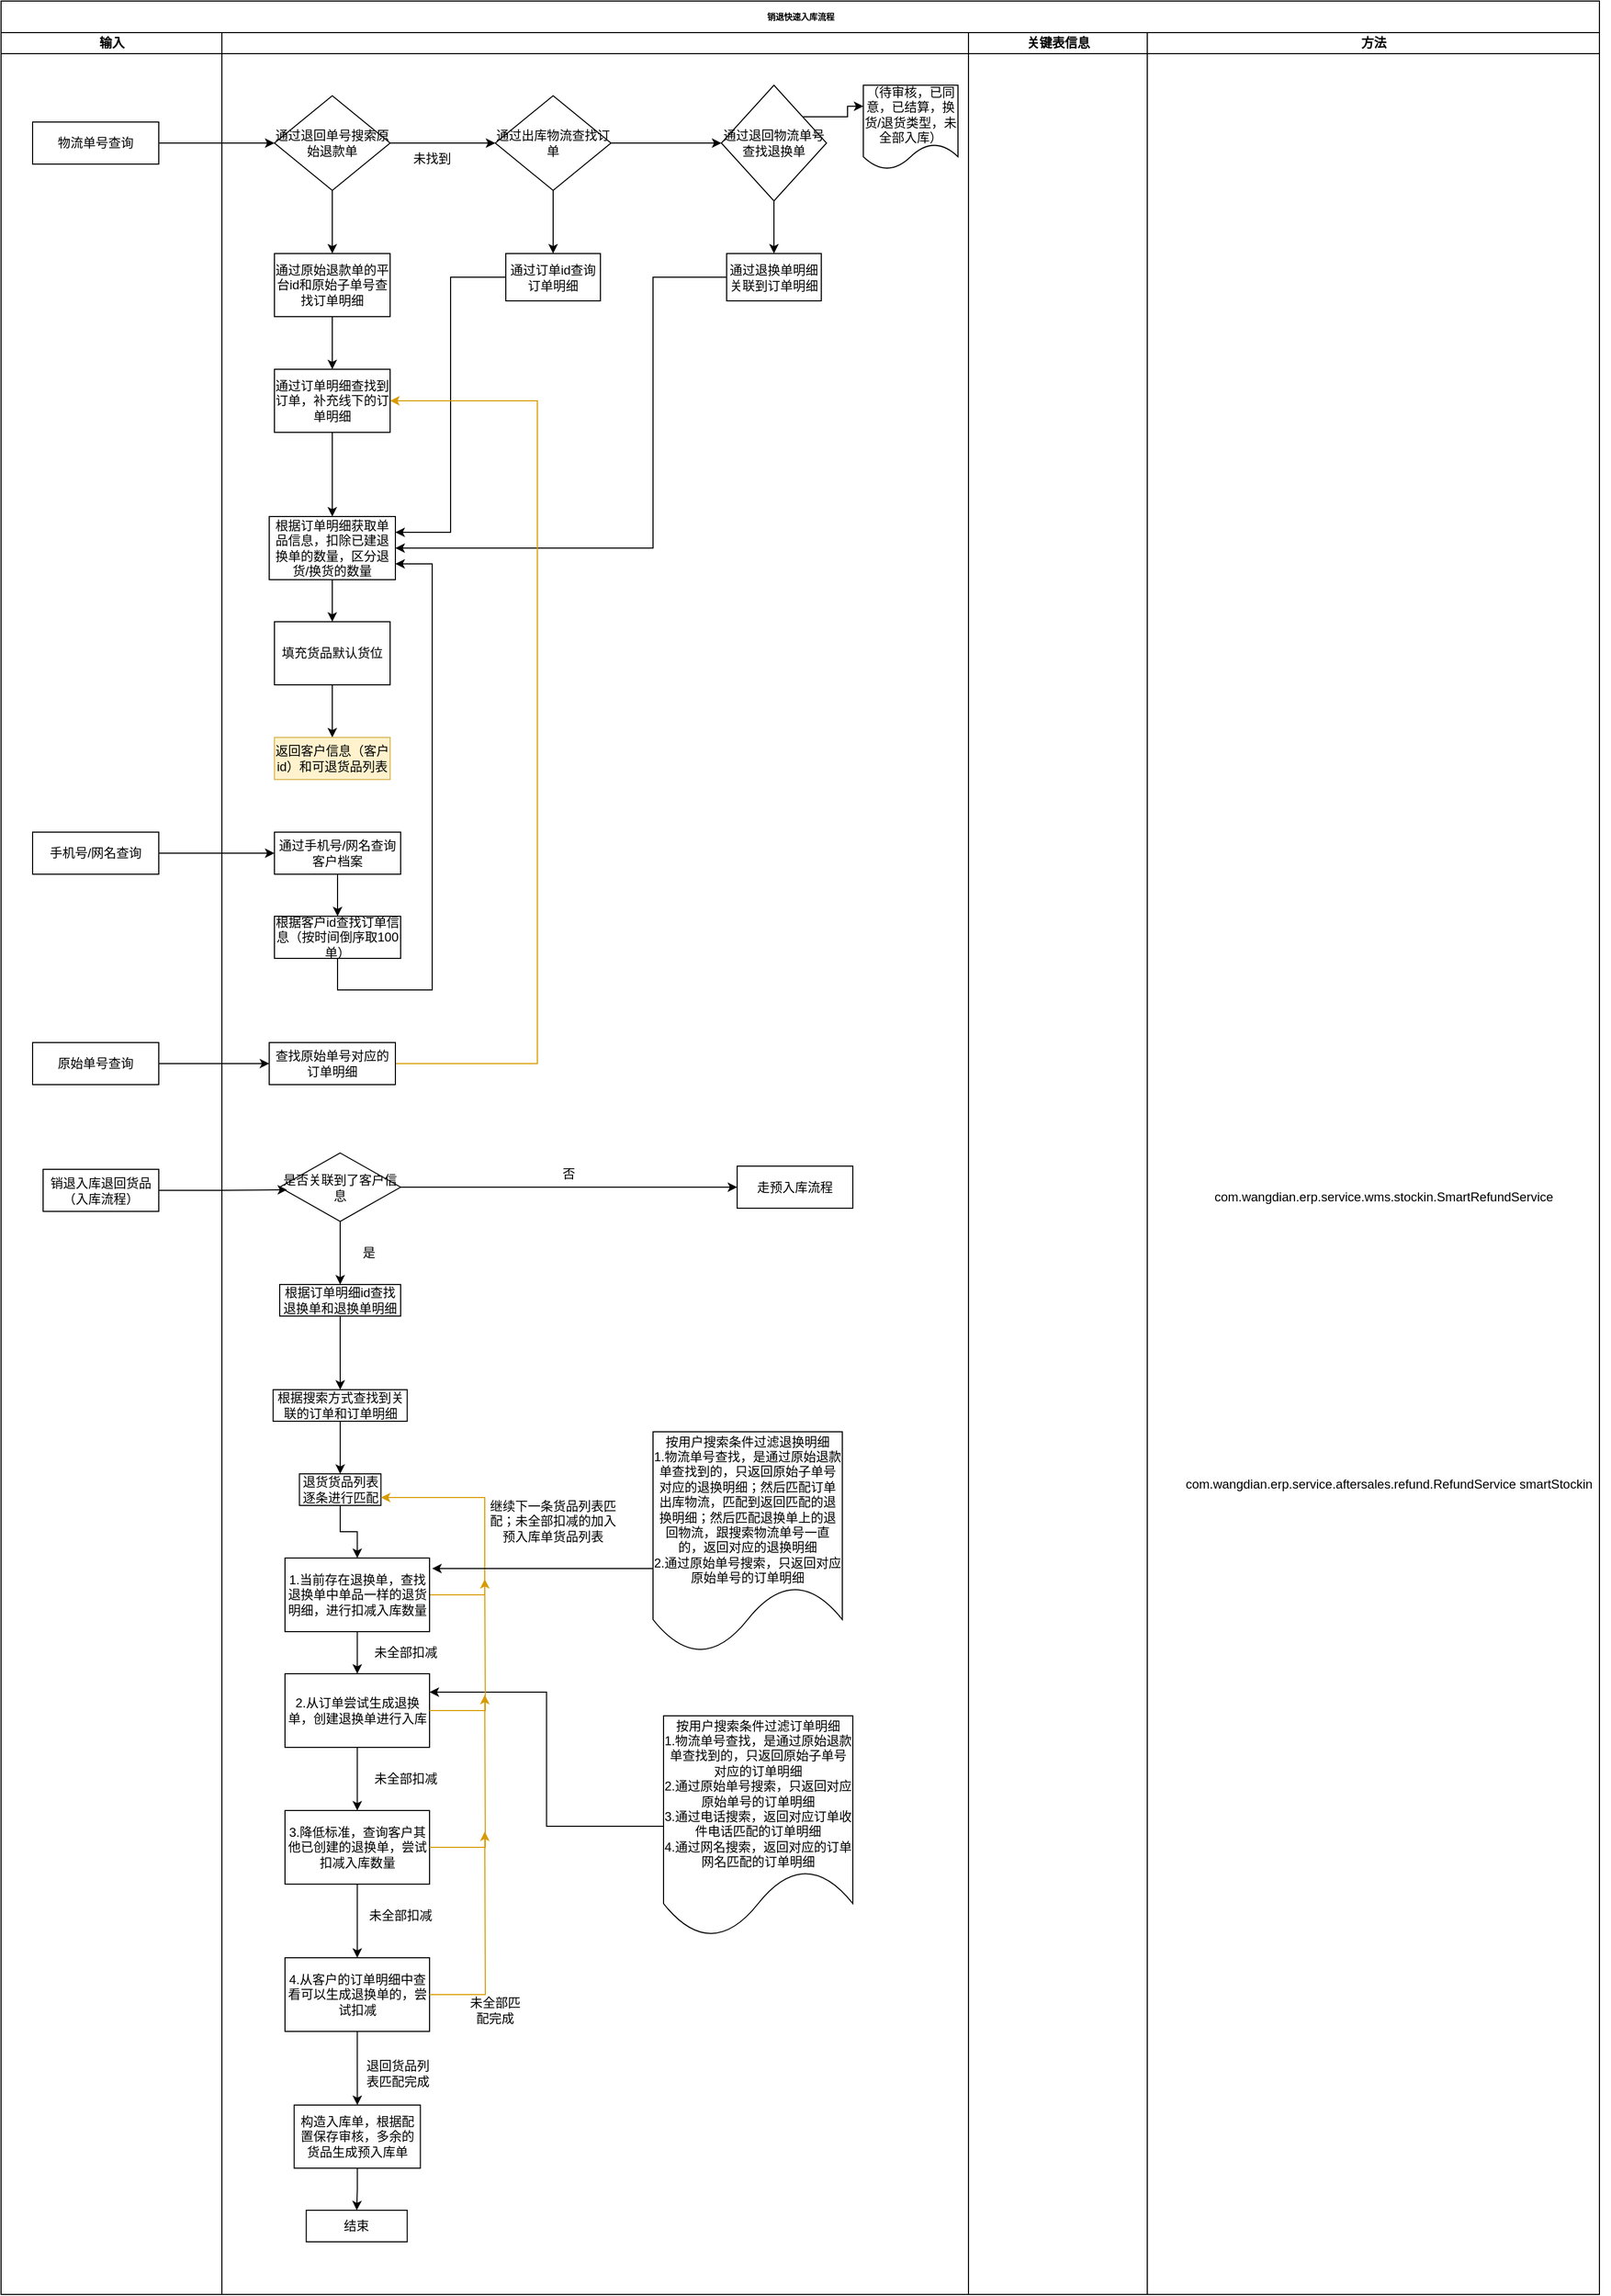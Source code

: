 <mxfile version="14.4.3" type="device"><diagram name="Page-1" id="74e2e168-ea6b-b213-b513-2b3c1d86103e"><mxGraphModel dx="1024" dy="592" grid="1" gridSize="10" guides="1" tooltips="1" connect="1" arrows="1" fold="1" page="1" pageScale="1" pageWidth="1100" pageHeight="850" background="#ffffff" math="0" shadow="0"><root><mxCell id="0"/><mxCell id="1" parent="0"/><mxCell id="77e6c97f196da883-1" value="销退快速入库流程" style="swimlane;html=1;childLayout=stackLayout;startSize=30;rounded=0;shadow=0;labelBackgroundColor=none;strokeWidth=1;fontFamily=Verdana;fontSize=8;align=center;" parent="1" vertex="1"><mxGeometry x="170" y="150" width="1520" height="2180" as="geometry"/></mxCell><mxCell id="77e6c97f196da883-2" value="输入" style="swimlane;html=1;startSize=20;" parent="77e6c97f196da883-1" vertex="1"><mxGeometry y="30" width="210" height="2150" as="geometry"/></mxCell><mxCell id="l6Jt8YggfHs2XEu1jmWn-1" value="物流单号查询" style="rounded=0;whiteSpace=wrap;html=1;" parent="77e6c97f196da883-2" vertex="1"><mxGeometry x="30" y="85" width="120" height="40" as="geometry"/></mxCell><mxCell id="l6Jt8YggfHs2XEu1jmWn-2" value="手机号/网名查询" style="rounded=0;whiteSpace=wrap;html=1;" parent="77e6c97f196da883-2" vertex="1"><mxGeometry x="30" y="760" width="120" height="40" as="geometry"/></mxCell><mxCell id="l6Jt8YggfHs2XEu1jmWn-4" value="原始单号查询" style="rounded=0;whiteSpace=wrap;html=1;" parent="77e6c97f196da883-2" vertex="1"><mxGeometry x="30" y="960" width="120" height="40" as="geometry"/></mxCell><mxCell id="l6Jt8YggfHs2XEu1jmWn-70" value="销退入库退回货品（入库流程）" style="rounded=0;whiteSpace=wrap;html=1;" parent="77e6c97f196da883-2" vertex="1"><mxGeometry x="40" y="1080.5" width="110" height="40" as="geometry"/></mxCell><mxCell id="77e6c97f196da883-3" value="&lt;br&gt;&lt;br&gt;" style="swimlane;html=1;startSize=20;" parent="77e6c97f196da883-1" vertex="1"><mxGeometry x="210" y="30" width="710" height="2150" as="geometry"/></mxCell><mxCell id="l6Jt8YggfHs2XEu1jmWn-8" style="edgeStyle=orthogonalEdgeStyle;rounded=0;orthogonalLoop=1;jettySize=auto;html=1;" parent="77e6c97f196da883-3" source="l6Jt8YggfHs2XEu1jmWn-5" target="l6Jt8YggfHs2XEu1jmWn-7" edge="1"><mxGeometry relative="1" as="geometry"/></mxCell><mxCell id="l6Jt8YggfHs2XEu1jmWn-14" style="edgeStyle=orthogonalEdgeStyle;rounded=0;orthogonalLoop=1;jettySize=auto;html=1;" parent="77e6c97f196da883-3" source="l6Jt8YggfHs2XEu1jmWn-5" target="l6Jt8YggfHs2XEu1jmWn-13" edge="1"><mxGeometry relative="1" as="geometry"/></mxCell><mxCell id="l6Jt8YggfHs2XEu1jmWn-5" value="通过退回单号搜索原始退款单" style="rhombus;whiteSpace=wrap;html=1;" parent="77e6c97f196da883-3" vertex="1"><mxGeometry x="50" y="60" width="110" height="90" as="geometry"/></mxCell><mxCell id="l6Jt8YggfHs2XEu1jmWn-24" style="edgeStyle=orthogonalEdgeStyle;rounded=0;orthogonalLoop=1;jettySize=auto;html=1;entryX=0.5;entryY=0;entryDx=0;entryDy=0;" parent="77e6c97f196da883-3" source="l6Jt8YggfHs2XEu1jmWn-7" target="l6Jt8YggfHs2XEu1jmWn-22" edge="1"><mxGeometry relative="1" as="geometry"/></mxCell><mxCell id="l6Jt8YggfHs2XEu1jmWn-26" style="edgeStyle=orthogonalEdgeStyle;rounded=0;orthogonalLoop=1;jettySize=auto;html=1;entryX=0;entryY=0.5;entryDx=0;entryDy=0;" parent="77e6c97f196da883-3" source="l6Jt8YggfHs2XEu1jmWn-7" target="l6Jt8YggfHs2XEu1jmWn-25" edge="1"><mxGeometry relative="1" as="geometry"/></mxCell><mxCell id="l6Jt8YggfHs2XEu1jmWn-7" value="通过出库物流查找订单" style="rhombus;whiteSpace=wrap;html=1;" parent="77e6c97f196da883-3" vertex="1"><mxGeometry x="260" y="60" width="110" height="90" as="geometry"/></mxCell><mxCell id="l6Jt8YggfHs2XEu1jmWn-12" value="未找到" style="text;html=1;strokeColor=none;fillColor=none;align=center;verticalAlign=middle;whiteSpace=wrap;rounded=0;" parent="77e6c97f196da883-3" vertex="1"><mxGeometry x="180" y="110" width="40" height="20" as="geometry"/></mxCell><mxCell id="l6Jt8YggfHs2XEu1jmWn-19" style="edgeStyle=orthogonalEdgeStyle;rounded=0;orthogonalLoop=1;jettySize=auto;html=1;entryX=0.5;entryY=0;entryDx=0;entryDy=0;" parent="77e6c97f196da883-3" source="l6Jt8YggfHs2XEu1jmWn-13" target="l6Jt8YggfHs2XEu1jmWn-15" edge="1"><mxGeometry relative="1" as="geometry"/></mxCell><mxCell id="l6Jt8YggfHs2XEu1jmWn-13" value="通过原始退款单的平台id和原始子单号查找订单明细" style="rounded=0;whiteSpace=wrap;html=1;" parent="77e6c97f196da883-3" vertex="1"><mxGeometry x="50" y="210" width="110" height="60" as="geometry"/></mxCell><mxCell id="l6Jt8YggfHs2XEu1jmWn-20" style="edgeStyle=orthogonalEdgeStyle;rounded=0;orthogonalLoop=1;jettySize=auto;html=1;entryX=0.5;entryY=0;entryDx=0;entryDy=0;" parent="77e6c97f196da883-3" source="l6Jt8YggfHs2XEu1jmWn-15" target="l6Jt8YggfHs2XEu1jmWn-17" edge="1"><mxGeometry relative="1" as="geometry"/></mxCell><mxCell id="l6Jt8YggfHs2XEu1jmWn-15" value="通过订单明细查找到订单，补充线下的订单明细" style="rounded=0;whiteSpace=wrap;html=1;" parent="77e6c97f196da883-3" vertex="1"><mxGeometry x="50" y="320" width="110" height="60" as="geometry"/></mxCell><mxCell id="l6Jt8YggfHs2XEu1jmWn-21" style="edgeStyle=orthogonalEdgeStyle;rounded=0;orthogonalLoop=1;jettySize=auto;html=1;entryX=0.5;entryY=0;entryDx=0;entryDy=0;" parent="77e6c97f196da883-3" source="l6Jt8YggfHs2XEu1jmWn-17" target="l6Jt8YggfHs2XEu1jmWn-18" edge="1"><mxGeometry relative="1" as="geometry"/></mxCell><mxCell id="l6Jt8YggfHs2XEu1jmWn-17" value="根据订单明细获取单品信息，扣除已建退换单的数量，区分退货/换货的数量" style="rounded=0;whiteSpace=wrap;html=1;" parent="77e6c97f196da883-3" vertex="1"><mxGeometry x="45" y="460" width="120" height="60" as="geometry"/></mxCell><mxCell id="l6Jt8YggfHs2XEu1jmWn-31" style="edgeStyle=orthogonalEdgeStyle;rounded=0;orthogonalLoop=1;jettySize=auto;html=1;" parent="77e6c97f196da883-3" source="l6Jt8YggfHs2XEu1jmWn-18" target="l6Jt8YggfHs2XEu1jmWn-30" edge="1"><mxGeometry relative="1" as="geometry"/></mxCell><mxCell id="l6Jt8YggfHs2XEu1jmWn-18" value="填充货品默认货位" style="rounded=0;whiteSpace=wrap;html=1;" parent="77e6c97f196da883-3" vertex="1"><mxGeometry x="50" y="560" width="110" height="60" as="geometry"/></mxCell><mxCell id="l6Jt8YggfHs2XEu1jmWn-23" style="edgeStyle=orthogonalEdgeStyle;rounded=0;orthogonalLoop=1;jettySize=auto;html=1;entryX=1;entryY=0.25;entryDx=0;entryDy=0;" parent="77e6c97f196da883-3" source="l6Jt8YggfHs2XEu1jmWn-22" target="l6Jt8YggfHs2XEu1jmWn-17" edge="1"><mxGeometry relative="1" as="geometry"/></mxCell><mxCell id="l6Jt8YggfHs2XEu1jmWn-22" value="通过订单id查询订单明细" style="rounded=0;whiteSpace=wrap;html=1;" parent="77e6c97f196da883-3" vertex="1"><mxGeometry x="270" y="210" width="90" height="45" as="geometry"/></mxCell><mxCell id="l6Jt8YggfHs2XEu1jmWn-28" style="edgeStyle=orthogonalEdgeStyle;rounded=0;orthogonalLoop=1;jettySize=auto;html=1;" parent="77e6c97f196da883-3" source="l6Jt8YggfHs2XEu1jmWn-25" target="l6Jt8YggfHs2XEu1jmWn-27" edge="1"><mxGeometry relative="1" as="geometry"/></mxCell><mxCell id="l6Jt8YggfHs2XEu1jmWn-34" style="edgeStyle=orthogonalEdgeStyle;rounded=0;orthogonalLoop=1;jettySize=auto;html=1;entryX=0;entryY=0.25;entryDx=0;entryDy=0;" parent="77e6c97f196da883-3" source="l6Jt8YggfHs2XEu1jmWn-25" target="l6Jt8YggfHs2XEu1jmWn-32" edge="1"><mxGeometry relative="1" as="geometry"><Array as="points"><mxPoint x="595" y="80"/><mxPoint x="595" y="70"/></Array></mxGeometry></mxCell><mxCell id="l6Jt8YggfHs2XEu1jmWn-25" value="通过退回物流单号查找退换单" style="rhombus;whiteSpace=wrap;html=1;" parent="77e6c97f196da883-3" vertex="1"><mxGeometry x="475" y="50" width="100" height="110" as="geometry"/></mxCell><mxCell id="l6Jt8YggfHs2XEu1jmWn-216" style="edgeStyle=orthogonalEdgeStyle;rounded=0;orthogonalLoop=1;jettySize=auto;html=1;entryX=1;entryY=0.5;entryDx=0;entryDy=0;" parent="77e6c97f196da883-3" source="l6Jt8YggfHs2XEu1jmWn-27" target="l6Jt8YggfHs2XEu1jmWn-17" edge="1"><mxGeometry relative="1" as="geometry"><Array as="points"><mxPoint x="410" y="233"/><mxPoint x="410" y="490"/></Array></mxGeometry></mxCell><mxCell id="l6Jt8YggfHs2XEu1jmWn-27" value="通过退换单明细关联到订单明细" style="rounded=0;whiteSpace=wrap;html=1;" parent="77e6c97f196da883-3" vertex="1"><mxGeometry x="480" y="210" width="90" height="45" as="geometry"/></mxCell><mxCell id="l6Jt8YggfHs2XEu1jmWn-30" value="返回客户信息（客户id）和可退货品列表" style="rounded=0;whiteSpace=wrap;html=1;fillColor=#fff2cc;strokeColor=#d6b656;" parent="77e6c97f196da883-3" vertex="1"><mxGeometry x="50" y="670" width="110" height="40" as="geometry"/></mxCell><mxCell id="l6Jt8YggfHs2XEu1jmWn-32" value="&lt;span&gt;（待审核，已同意，已结算，换货/退货类型，未全部入库）&lt;/span&gt;" style="shape=document;whiteSpace=wrap;html=1;boundedLbl=1;" parent="77e6c97f196da883-3" vertex="1"><mxGeometry x="610" y="50" width="90" height="80" as="geometry"/></mxCell><mxCell id="l6Jt8YggfHs2XEu1jmWn-64" style="edgeStyle=orthogonalEdgeStyle;rounded=0;orthogonalLoop=1;jettySize=auto;html=1;entryX=0.5;entryY=0;entryDx=0;entryDy=0;" parent="77e6c97f196da883-3" source="l6Jt8YggfHs2XEu1jmWn-36" target="l6Jt8YggfHs2XEu1jmWn-63" edge="1"><mxGeometry relative="1" as="geometry"/></mxCell><mxCell id="l6Jt8YggfHs2XEu1jmWn-36" value="通过手机号/网名查询客户档案" style="rounded=0;whiteSpace=wrap;html=1;" parent="77e6c97f196da883-3" vertex="1"><mxGeometry x="50" y="760" width="120" height="40" as="geometry"/></mxCell><mxCell id="l6Jt8YggfHs2XEu1jmWn-66" style="edgeStyle=orthogonalEdgeStyle;rounded=0;orthogonalLoop=1;jettySize=auto;html=1;entryX=1;entryY=0.75;entryDx=0;entryDy=0;" parent="77e6c97f196da883-3" source="l6Jt8YggfHs2XEu1jmWn-63" target="l6Jt8YggfHs2XEu1jmWn-17" edge="1"><mxGeometry relative="1" as="geometry"><Array as="points"><mxPoint x="110" y="910"/><mxPoint x="200" y="910"/><mxPoint x="200" y="505"/></Array></mxGeometry></mxCell><mxCell id="l6Jt8YggfHs2XEu1jmWn-63" value="根据客户id查找订单信息（按时间倒序取100单）" style="rounded=0;whiteSpace=wrap;html=1;" parent="77e6c97f196da883-3" vertex="1"><mxGeometry x="50" y="840" width="120" height="40" as="geometry"/></mxCell><mxCell id="l6Jt8YggfHs2XEu1jmWn-69" style="edgeStyle=orthogonalEdgeStyle;rounded=0;orthogonalLoop=1;jettySize=auto;html=1;entryX=1;entryY=0.5;entryDx=0;entryDy=0;fillColor=#ffe6cc;strokeColor=#d79b00;" parent="77e6c97f196da883-3" source="l6Jt8YggfHs2XEu1jmWn-67" target="l6Jt8YggfHs2XEu1jmWn-15" edge="1"><mxGeometry relative="1" as="geometry"><Array as="points"><mxPoint x="300" y="980"/><mxPoint x="300" y="350"/></Array></mxGeometry></mxCell><mxCell id="l6Jt8YggfHs2XEu1jmWn-67" value="查找原始单号对应的订单明细" style="rounded=0;whiteSpace=wrap;html=1;" parent="77e6c97f196da883-3" vertex="1"><mxGeometry x="45" y="960" width="120" height="40" as="geometry"/></mxCell><mxCell id="l6Jt8YggfHs2XEu1jmWn-75" style="edgeStyle=orthogonalEdgeStyle;rounded=0;orthogonalLoop=1;jettySize=auto;html=1;" parent="77e6c97f196da883-3" source="l6Jt8YggfHs2XEu1jmWn-72" target="l6Jt8YggfHs2XEu1jmWn-74" edge="1"><mxGeometry relative="1" as="geometry"/></mxCell><mxCell id="l6Jt8YggfHs2XEu1jmWn-78" style="edgeStyle=orthogonalEdgeStyle;rounded=0;orthogonalLoop=1;jettySize=auto;html=1;" parent="77e6c97f196da883-3" source="l6Jt8YggfHs2XEu1jmWn-72" target="l6Jt8YggfHs2XEu1jmWn-81" edge="1"><mxGeometry relative="1" as="geometry"><mxPoint x="112.5" y="1180" as="targetPoint"/></mxGeometry></mxCell><mxCell id="l6Jt8YggfHs2XEu1jmWn-72" value="是否关联到了客户信息" style="rhombus;whiteSpace=wrap;html=1;" parent="77e6c97f196da883-3" vertex="1"><mxGeometry x="55" y="1065" width="115" height="65" as="geometry"/></mxCell><mxCell id="l6Jt8YggfHs2XEu1jmWn-74" value="走预入库流程" style="rounded=0;whiteSpace=wrap;html=1;" parent="77e6c97f196da883-3" vertex="1"><mxGeometry x="490" y="1077.5" width="110" height="40" as="geometry"/></mxCell><mxCell id="l6Jt8YggfHs2XEu1jmWn-76" value="否" style="text;html=1;strokeColor=none;fillColor=none;align=center;verticalAlign=middle;whiteSpace=wrap;rounded=0;" parent="77e6c97f196da883-3" vertex="1"><mxGeometry x="310" y="1075" width="40" height="20" as="geometry"/></mxCell><mxCell id="l6Jt8YggfHs2XEu1jmWn-84" style="edgeStyle=orthogonalEdgeStyle;rounded=0;orthogonalLoop=1;jettySize=auto;html=1;" parent="77e6c97f196da883-3" source="l6Jt8YggfHs2XEu1jmWn-81" target="l6Jt8YggfHs2XEu1jmWn-83" edge="1"><mxGeometry relative="1" as="geometry"/></mxCell><mxCell id="l6Jt8YggfHs2XEu1jmWn-81" value="根据订单明细id查找退换单和退换单明细" style="rounded=0;whiteSpace=wrap;html=1;" parent="77e6c97f196da883-3" vertex="1"><mxGeometry x="55" y="1190" width="115" height="30" as="geometry"/></mxCell><mxCell id="l6Jt8YggfHs2XEu1jmWn-149" style="edgeStyle=orthogonalEdgeStyle;rounded=0;orthogonalLoop=1;jettySize=auto;html=1;entryX=0.5;entryY=0;entryDx=0;entryDy=0;" parent="77e6c97f196da883-3" source="l6Jt8YggfHs2XEu1jmWn-83" target="l6Jt8YggfHs2XEu1jmWn-85" edge="1"><mxGeometry relative="1" as="geometry"/></mxCell><mxCell id="l6Jt8YggfHs2XEu1jmWn-83" value="根据搜索方式查找到关联的订单和订单明细" style="rounded=0;whiteSpace=wrap;html=1;" parent="77e6c97f196da883-3" vertex="1"><mxGeometry x="48.75" y="1290" width="127.5" height="30" as="geometry"/></mxCell><mxCell id="l6Jt8YggfHs2XEu1jmWn-217" style="edgeStyle=orthogonalEdgeStyle;rounded=0;orthogonalLoop=1;jettySize=auto;html=1;" parent="77e6c97f196da883-3" source="l6Jt8YggfHs2XEu1jmWn-85" target="l6Jt8YggfHs2XEu1jmWn-127" edge="1"><mxGeometry relative="1" as="geometry"/></mxCell><mxCell id="l6Jt8YggfHs2XEu1jmWn-85" value="退货货品列表逐条进行匹配" style="rounded=0;whiteSpace=wrap;html=1;" parent="77e6c97f196da883-3" vertex="1"><mxGeometry x="73.75" y="1370" width="77.5" height="30" as="geometry"/></mxCell><mxCell id="l6Jt8YggfHs2XEu1jmWn-128" style="edgeStyle=orthogonalEdgeStyle;rounded=0;orthogonalLoop=1;jettySize=auto;html=1;entryX=1;entryY=0.75;entryDx=0;entryDy=0;fillColor=#ffe6cc;strokeColor=#d79b00;" parent="77e6c97f196da883-3" source="l6Jt8YggfHs2XEu1jmWn-127" target="l6Jt8YggfHs2XEu1jmWn-85" edge="1"><mxGeometry relative="1" as="geometry"><Array as="points"><mxPoint x="250" y="1485"/><mxPoint x="250" y="1393"/></Array></mxGeometry></mxCell><mxCell id="l6Jt8YggfHs2XEu1jmWn-131" style="edgeStyle=orthogonalEdgeStyle;rounded=0;orthogonalLoop=1;jettySize=auto;html=1;entryX=0.5;entryY=0;entryDx=0;entryDy=0;" parent="77e6c97f196da883-3" source="l6Jt8YggfHs2XEu1jmWn-127" target="l6Jt8YggfHs2XEu1jmWn-129" edge="1"><mxGeometry relative="1" as="geometry"/></mxCell><mxCell id="l6Jt8YggfHs2XEu1jmWn-127" value="1.当前存在退换单，查找退换单中单品一样的退货明细，进行扣减入库数量" style="rounded=0;whiteSpace=wrap;html=1;" parent="77e6c97f196da883-3" vertex="1"><mxGeometry x="60" y="1450" width="137.5" height="70" as="geometry"/></mxCell><mxCell id="l6Jt8YggfHs2XEu1jmWn-135" style="edgeStyle=orthogonalEdgeStyle;rounded=0;orthogonalLoop=1;jettySize=auto;html=1;" parent="77e6c97f196da883-3" source="l6Jt8YggfHs2XEu1jmWn-129" target="l6Jt8YggfHs2XEu1jmWn-133" edge="1"><mxGeometry relative="1" as="geometry"/></mxCell><mxCell id="l6Jt8YggfHs2XEu1jmWn-129" value="2.从订单尝试生成退换单，创建退换单进行入库" style="rounded=0;whiteSpace=wrap;html=1;" parent="77e6c97f196da883-3" vertex="1"><mxGeometry x="60" y="1560" width="137.5" height="70" as="geometry"/></mxCell><mxCell id="l6Jt8YggfHs2XEu1jmWn-132" value="未全部扣减" style="text;html=1;strokeColor=none;fillColor=none;align=center;verticalAlign=middle;whiteSpace=wrap;rounded=0;" parent="77e6c97f196da883-3" vertex="1"><mxGeometry x="140" y="1530" width="70" height="20" as="geometry"/></mxCell><mxCell id="l6Jt8YggfHs2XEu1jmWn-139" style="edgeStyle=orthogonalEdgeStyle;rounded=0;orthogonalLoop=1;jettySize=auto;html=1;entryX=0.5;entryY=0;entryDx=0;entryDy=0;" parent="77e6c97f196da883-3" source="l6Jt8YggfHs2XEu1jmWn-133" target="l6Jt8YggfHs2XEu1jmWn-137" edge="1"><mxGeometry relative="1" as="geometry"/></mxCell><mxCell id="l6Jt8YggfHs2XEu1jmWn-133" value="3.降低标准，查询客户其他已创建的退换单，尝试扣减入库数量" style="rounded=0;whiteSpace=wrap;html=1;" parent="77e6c97f196da883-3" vertex="1"><mxGeometry x="60" y="1690" width="137.5" height="70" as="geometry"/></mxCell><mxCell id="l6Jt8YggfHs2XEu1jmWn-136" value="未全部扣减" style="text;html=1;strokeColor=none;fillColor=none;align=center;verticalAlign=middle;whiteSpace=wrap;rounded=0;" parent="77e6c97f196da883-3" vertex="1"><mxGeometry x="140" y="1650" width="70" height="20" as="geometry"/></mxCell><mxCell id="l6Jt8YggfHs2XEu1jmWn-148" style="edgeStyle=orthogonalEdgeStyle;rounded=0;orthogonalLoop=1;jettySize=auto;html=1;" parent="77e6c97f196da883-3" source="l6Jt8YggfHs2XEu1jmWn-137" target="l6Jt8YggfHs2XEu1jmWn-147" edge="1"><mxGeometry relative="1" as="geometry"/></mxCell><mxCell id="l6Jt8YggfHs2XEu1jmWn-137" value="4.从客户的订单明细中查看可以生成退换单的，尝试扣减" style="rounded=0;whiteSpace=wrap;html=1;" parent="77e6c97f196da883-3" vertex="1"><mxGeometry x="60" y="1830" width="137.5" height="70" as="geometry"/></mxCell><mxCell id="l6Jt8YggfHs2XEu1jmWn-142" style="edgeStyle=orthogonalEdgeStyle;rounded=0;orthogonalLoop=1;jettySize=auto;html=1;entryX=1;entryY=0.25;entryDx=0;entryDy=0;" parent="77e6c97f196da883-3" source="l6Jt8YggfHs2XEu1jmWn-140" target="l6Jt8YggfHs2XEu1jmWn-129" edge="1"><mxGeometry relative="1" as="geometry"/></mxCell><mxCell id="l6Jt8YggfHs2XEu1jmWn-140" value="按用户搜索条件过滤订单明细&lt;br&gt;1.物流单号查找，是通过原始退款单查找到的，只返回原始子单号对应的订单明细&lt;br&gt;2.通过原始单号搜索，只返回对应原始单号的订单明细&lt;br&gt;3.通过电话搜索，返回对应订单收件电话匹配的订单明细&lt;br&gt;4.通过网名搜索，返回对应的订单网名匹配的订单明细" style="shape=document;whiteSpace=wrap;html=1;boundedLbl=1;" parent="77e6c97f196da883-3" vertex="1"><mxGeometry x="420" y="1600" width="180" height="210" as="geometry"/></mxCell><mxCell id="l6Jt8YggfHs2XEu1jmWn-144" value="继续下一条货品列表匹配；未全部扣减的加入预入库单货品列表" style="text;html=1;strokeColor=none;fillColor=none;align=center;verticalAlign=middle;whiteSpace=wrap;rounded=0;" parent="77e6c97f196da883-3" vertex="1"><mxGeometry x="250" y="1380" width="130" height="70" as="geometry"/></mxCell><mxCell id="l6Jt8YggfHs2XEu1jmWn-145" value="未全部扣减" style="text;html=1;strokeColor=none;fillColor=none;align=center;verticalAlign=middle;whiteSpace=wrap;rounded=0;" parent="77e6c97f196da883-3" vertex="1"><mxGeometry x="135" y="1780" width="70" height="20" as="geometry"/></mxCell><mxCell id="l6Jt8YggfHs2XEu1jmWn-219" style="edgeStyle=orthogonalEdgeStyle;rounded=0;orthogonalLoop=1;jettySize=auto;html=1;entryX=0.5;entryY=0;entryDx=0;entryDy=0;" parent="77e6c97f196da883-3" source="l6Jt8YggfHs2XEu1jmWn-147" target="l6Jt8YggfHs2XEu1jmWn-218" edge="1"><mxGeometry relative="1" as="geometry"/></mxCell><mxCell id="l6Jt8YggfHs2XEu1jmWn-147" value="构造入库单，根据配置保存审核，多余的货品生成预入库单" style="rounded=0;whiteSpace=wrap;html=1;" parent="77e6c97f196da883-3" vertex="1"><mxGeometry x="68.75" y="1970" width="120" height="60" as="geometry"/></mxCell><mxCell id="l6Jt8YggfHs2XEu1jmWn-152" value="是" style="text;html=1;strokeColor=none;fillColor=none;align=center;verticalAlign=middle;whiteSpace=wrap;rounded=0;" parent="77e6c97f196da883-3" vertex="1"><mxGeometry x="120" y="1150" width="40" height="20" as="geometry"/></mxCell><mxCell id="l6Jt8YggfHs2XEu1jmWn-153" value="退回货品列表匹配完成" style="text;html=1;strokeColor=none;fillColor=none;align=center;verticalAlign=middle;whiteSpace=wrap;rounded=0;" parent="77e6c97f196da883-3" vertex="1"><mxGeometry x="135" y="1930" width="65" height="20" as="geometry"/></mxCell><mxCell id="l6Jt8YggfHs2XEu1jmWn-213" value="按用户搜索条件过滤退换明细&lt;br&gt;1.物流单号查找，是通过原始退款单查找到的，只返回原始子单号对应的退换明细；然后匹配订单出库物流，匹配到返回匹配的退换明细；然后匹配退换单上的退回物流，跟搜索物流单号一直的，返回对应的退换明细&lt;br&gt;2.通过原始单号搜索，只返回对应原始单号的订单明细" style="shape=document;whiteSpace=wrap;html=1;boundedLbl=1;" parent="77e6c97f196da883-3" vertex="1"><mxGeometry x="410" y="1330" width="180" height="210" as="geometry"/></mxCell><mxCell id="l6Jt8YggfHs2XEu1jmWn-215" value="未全部匹配完成" style="text;html=1;strokeColor=none;fillColor=none;align=center;verticalAlign=middle;whiteSpace=wrap;rounded=0;" parent="77e6c97f196da883-3" vertex="1"><mxGeometry x="230" y="1870" width="60" height="20" as="geometry"/></mxCell><mxCell id="l6Jt8YggfHs2XEu1jmWn-218" value="结束" style="rounded=0;whiteSpace=wrap;html=1;" parent="77e6c97f196da883-3" vertex="1"><mxGeometry x="80.25" y="2070" width="96" height="30" as="geometry"/></mxCell><mxCell id="77e6c97f196da883-4" value="关键表信息" style="swimlane;html=1;startSize=20;" parent="77e6c97f196da883-1" vertex="1"><mxGeometry x="920" y="30" width="170" height="2150" as="geometry"/></mxCell><mxCell id="l6Jt8YggfHs2XEu1jmWn-35" style="edgeStyle=orthogonalEdgeStyle;rounded=0;orthogonalLoop=1;jettySize=auto;html=1;entryX=0;entryY=0.5;entryDx=0;entryDy=0;" parent="77e6c97f196da883-1" source="l6Jt8YggfHs2XEu1jmWn-1" target="l6Jt8YggfHs2XEu1jmWn-5" edge="1"><mxGeometry relative="1" as="geometry"/></mxCell><mxCell id="l6Jt8YggfHs2XEu1jmWn-65" style="edgeStyle=orthogonalEdgeStyle;rounded=0;orthogonalLoop=1;jettySize=auto;html=1;" parent="77e6c97f196da883-1" source="l6Jt8YggfHs2XEu1jmWn-2" target="l6Jt8YggfHs2XEu1jmWn-36" edge="1"><mxGeometry relative="1" as="geometry"/></mxCell><mxCell id="l6Jt8YggfHs2XEu1jmWn-68" style="edgeStyle=orthogonalEdgeStyle;rounded=0;orthogonalLoop=1;jettySize=auto;html=1;entryX=0;entryY=0.5;entryDx=0;entryDy=0;" parent="77e6c97f196da883-1" source="l6Jt8YggfHs2XEu1jmWn-4" target="l6Jt8YggfHs2XEu1jmWn-67" edge="1"><mxGeometry relative="1" as="geometry"/></mxCell><mxCell id="l6Jt8YggfHs2XEu1jmWn-146" style="edgeStyle=orthogonalEdgeStyle;rounded=0;orthogonalLoop=1;jettySize=auto;html=1;entryX=0.061;entryY=0.538;entryDx=0;entryDy=0;entryPerimeter=0;" parent="77e6c97f196da883-1" source="l6Jt8YggfHs2XEu1jmWn-70" target="l6Jt8YggfHs2XEu1jmWn-72" edge="1"><mxGeometry relative="1" as="geometry"/></mxCell><mxCell id="77e6c97f196da883-6" value="方法" style="swimlane;html=1;startSize=20;" parent="77e6c97f196da883-1" vertex="1"><mxGeometry x="1090" y="30" width="430" height="2150" as="geometry"/></mxCell><mxCell id="l6Jt8YggfHs2XEu1jmWn-150" value="com.wangdian.erp.service.aftersales.refund.RefundService smartStockin" style="text;html=1;strokeColor=none;fillColor=none;align=center;verticalAlign=middle;whiteSpace=wrap;rounded=0;" parent="77e6c97f196da883-6" vertex="1"><mxGeometry x="20" y="1360" width="420" height="40" as="geometry"/></mxCell><mxCell id="l6Jt8YggfHs2XEu1jmWn-151" value="com.wangdian.erp.service.wms.stockin.SmartRefundService" style="text;html=1;strokeColor=none;fillColor=none;align=center;verticalAlign=middle;whiteSpace=wrap;rounded=0;" parent="77e6c97f196da883-6" vertex="1"><mxGeometry x="60" y="1100" width="330" height="14" as="geometry"/></mxCell><mxCell id="l6Jt8YggfHs2XEu1jmWn-130" style="edgeStyle=orthogonalEdgeStyle;rounded=0;orthogonalLoop=1;jettySize=auto;html=1;fillColor=#ffe6cc;strokeColor=#d79b00;" parent="1" source="l6Jt8YggfHs2XEu1jmWn-129" edge="1"><mxGeometry relative="1" as="geometry"><mxPoint x="630" y="1650" as="targetPoint"/></mxGeometry></mxCell><mxCell id="l6Jt8YggfHs2XEu1jmWn-134" style="edgeStyle=orthogonalEdgeStyle;rounded=0;orthogonalLoop=1;jettySize=auto;html=1;fillColor=#ffe6cc;strokeColor=#d79b00;" parent="1" source="l6Jt8YggfHs2XEu1jmWn-133" edge="1"><mxGeometry relative="1" as="geometry"><mxPoint x="630" y="1760" as="targetPoint"/></mxGeometry></mxCell><mxCell id="l6Jt8YggfHs2XEu1jmWn-138" style="edgeStyle=orthogonalEdgeStyle;rounded=0;orthogonalLoop=1;jettySize=auto;html=1;fillColor=#ffe6cc;strokeColor=#d79b00;" parent="1" source="l6Jt8YggfHs2XEu1jmWn-137" edge="1"><mxGeometry relative="1" as="geometry"><mxPoint x="630" y="1890" as="targetPoint"/></mxGeometry></mxCell><mxCell id="l6Jt8YggfHs2XEu1jmWn-214" style="edgeStyle=orthogonalEdgeStyle;rounded=0;orthogonalLoop=1;jettySize=auto;html=1;" parent="1" source="l6Jt8YggfHs2XEu1jmWn-213" edge="1"><mxGeometry relative="1" as="geometry"><mxPoint x="580" y="1640" as="targetPoint"/><Array as="points"><mxPoint x="750" y="1640"/><mxPoint x="750" y="1640"/></Array></mxGeometry></mxCell></root></mxGraphModel></diagram></mxfile>